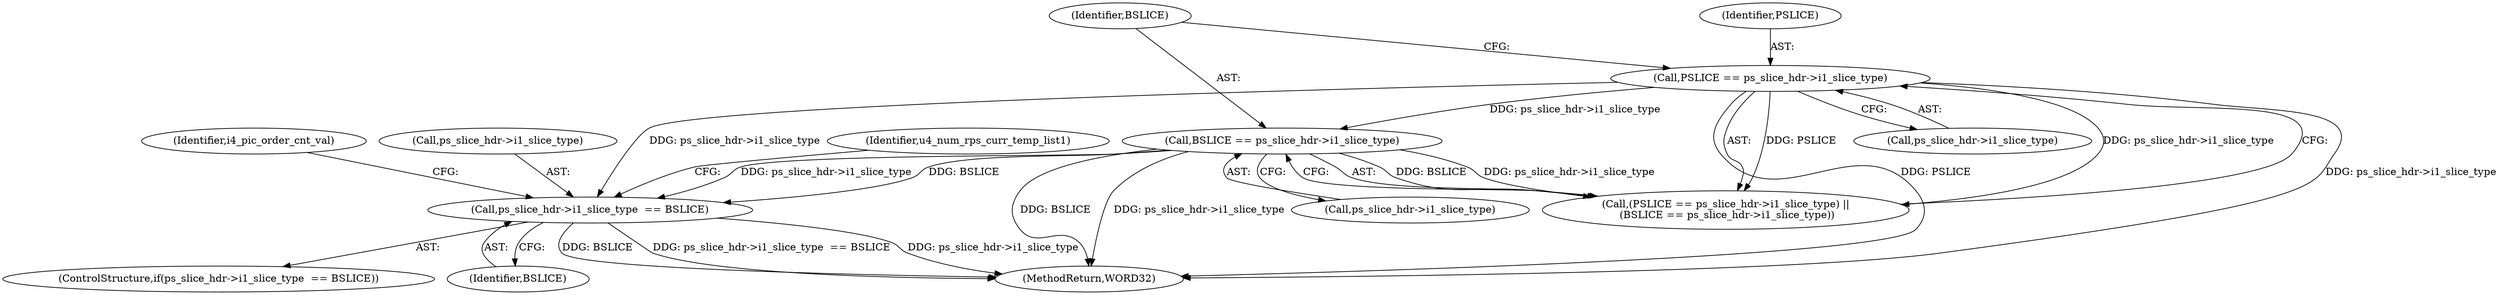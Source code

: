 digraph "0_Android_913d9e8d93d6b81bb8eac3fc2c1426651f5b259d_0@pointer" {
"1000957" [label="(Call,ps_slice_hdr->i1_slice_type  == BSLICE)"];
"1000736" [label="(Call,PSLICE == ps_slice_hdr->i1_slice_type)"];
"1000741" [label="(Call,BSLICE == ps_slice_hdr->i1_slice_type)"];
"1001300" [label="(MethodReturn,WORD32)"];
"1000742" [label="(Identifier,BSLICE)"];
"1000956" [label="(ControlStructure,if(ps_slice_hdr->i1_slice_type  == BSLICE))"];
"1000964" [label="(Identifier,u4_num_rps_curr_temp_list1)"];
"1000738" [label="(Call,ps_slice_hdr->i1_slice_type)"];
"1000736" [label="(Call,PSLICE == ps_slice_hdr->i1_slice_type)"];
"1001192" [label="(Identifier,i4_pic_order_cnt_val)"];
"1000743" [label="(Call,ps_slice_hdr->i1_slice_type)"];
"1000958" [label="(Call,ps_slice_hdr->i1_slice_type)"];
"1000741" [label="(Call,BSLICE == ps_slice_hdr->i1_slice_type)"];
"1000737" [label="(Identifier,PSLICE)"];
"1000735" [label="(Call,(PSLICE == ps_slice_hdr->i1_slice_type) ||\n (BSLICE == ps_slice_hdr->i1_slice_type))"];
"1000961" [label="(Identifier,BSLICE)"];
"1000957" [label="(Call,ps_slice_hdr->i1_slice_type  == BSLICE)"];
"1000957" -> "1000956"  [label="AST: "];
"1000957" -> "1000961"  [label="CFG: "];
"1000958" -> "1000957"  [label="AST: "];
"1000961" -> "1000957"  [label="AST: "];
"1000964" -> "1000957"  [label="CFG: "];
"1001192" -> "1000957"  [label="CFG: "];
"1000957" -> "1001300"  [label="DDG: ps_slice_hdr->i1_slice_type  == BSLICE"];
"1000957" -> "1001300"  [label="DDG: ps_slice_hdr->i1_slice_type"];
"1000957" -> "1001300"  [label="DDG: BSLICE"];
"1000736" -> "1000957"  [label="DDG: ps_slice_hdr->i1_slice_type"];
"1000741" -> "1000957"  [label="DDG: ps_slice_hdr->i1_slice_type"];
"1000741" -> "1000957"  [label="DDG: BSLICE"];
"1000736" -> "1000735"  [label="AST: "];
"1000736" -> "1000738"  [label="CFG: "];
"1000737" -> "1000736"  [label="AST: "];
"1000738" -> "1000736"  [label="AST: "];
"1000742" -> "1000736"  [label="CFG: "];
"1000735" -> "1000736"  [label="CFG: "];
"1000736" -> "1001300"  [label="DDG: ps_slice_hdr->i1_slice_type"];
"1000736" -> "1001300"  [label="DDG: PSLICE"];
"1000736" -> "1000735"  [label="DDG: PSLICE"];
"1000736" -> "1000735"  [label="DDG: ps_slice_hdr->i1_slice_type"];
"1000736" -> "1000741"  [label="DDG: ps_slice_hdr->i1_slice_type"];
"1000741" -> "1000735"  [label="AST: "];
"1000741" -> "1000743"  [label="CFG: "];
"1000742" -> "1000741"  [label="AST: "];
"1000743" -> "1000741"  [label="AST: "];
"1000735" -> "1000741"  [label="CFG: "];
"1000741" -> "1001300"  [label="DDG: BSLICE"];
"1000741" -> "1001300"  [label="DDG: ps_slice_hdr->i1_slice_type"];
"1000741" -> "1000735"  [label="DDG: BSLICE"];
"1000741" -> "1000735"  [label="DDG: ps_slice_hdr->i1_slice_type"];
}
